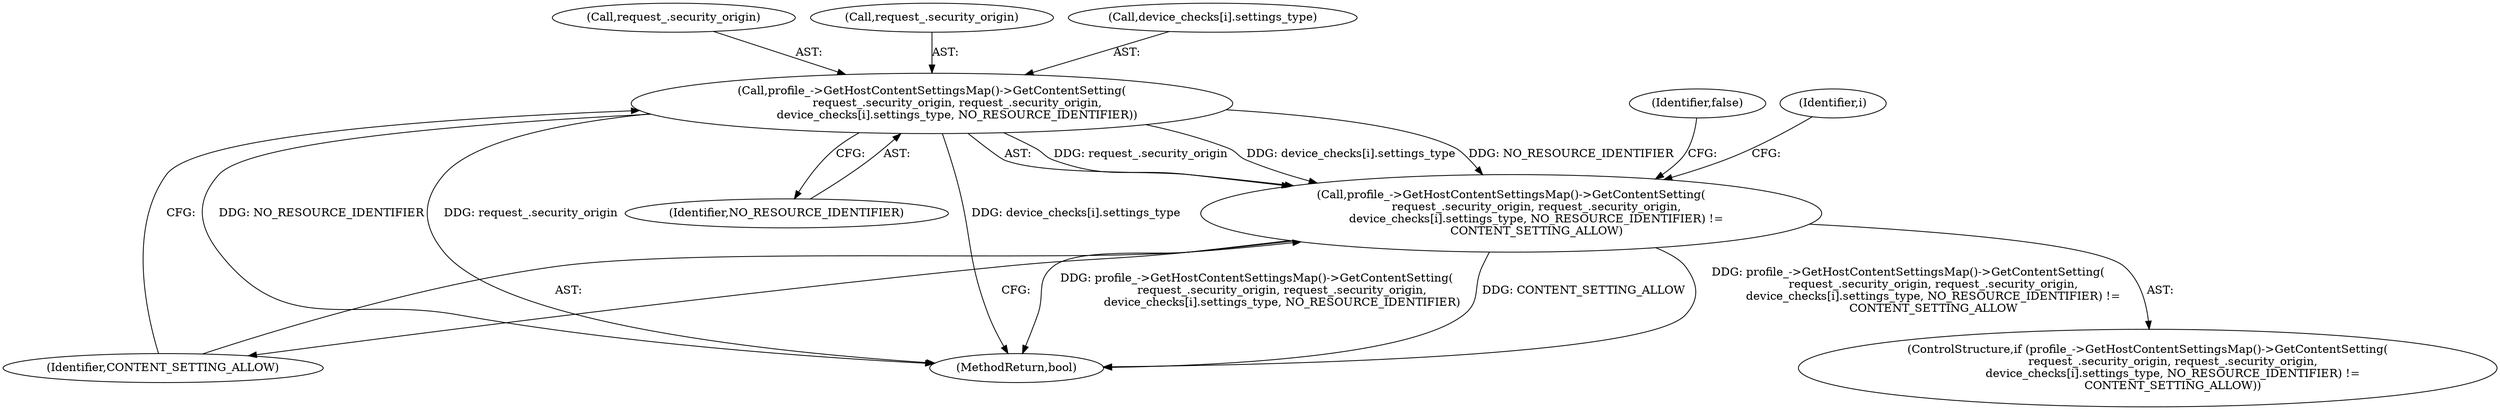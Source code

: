 digraph "0_Chrome_69827e08e9e0a30ce452589705d7336edaffd490_0@array" {
"1000171" [label="(Call,profile_->GetHostContentSettingsMap()->GetContentSetting(\n              request_.security_origin, request_.security_origin,\n              device_checks[i].settings_type, NO_RESOURCE_IDENTIFIER))"];
"1000170" [label="(Call,profile_->GetHostContentSettingsMap()->GetContentSetting(\n              request_.security_origin, request_.security_origin,\n              device_checks[i].settings_type, NO_RESOURCE_IDENTIFIER) !=\n              CONTENT_SETTING_ALLOW)"];
"1000169" [label="(ControlStructure,if (profile_->GetHostContentSettingsMap()->GetContentSetting(\n              request_.security_origin, request_.security_origin,\n              device_checks[i].settings_type, NO_RESOURCE_IDENTIFIER) !=\n              CONTENT_SETTING_ALLOW))"];
"1000187" [label="(Identifier,false)"];
"1000170" [label="(Call,profile_->GetHostContentSettingsMap()->GetContentSetting(\n              request_.security_origin, request_.security_origin,\n              device_checks[i].settings_type, NO_RESOURCE_IDENTIFIER) !=\n              CONTENT_SETTING_ALLOW)"];
"1000190" [label="(MethodReturn,bool)"];
"1000171" [label="(Call,profile_->GetHostContentSettingsMap()->GetContentSetting(\n              request_.security_origin, request_.security_origin,\n              device_checks[i].settings_type, NO_RESOURCE_IDENTIFIER))"];
"1000184" [label="(Identifier,CONTENT_SETTING_ALLOW)"];
"1000122" [label="(Identifier,i)"];
"1000172" [label="(Call,request_.security_origin)"];
"1000175" [label="(Call,request_.security_origin)"];
"1000178" [label="(Call,device_checks[i].settings_type)"];
"1000183" [label="(Identifier,NO_RESOURCE_IDENTIFIER)"];
"1000171" -> "1000170"  [label="AST: "];
"1000171" -> "1000183"  [label="CFG: "];
"1000172" -> "1000171"  [label="AST: "];
"1000175" -> "1000171"  [label="AST: "];
"1000178" -> "1000171"  [label="AST: "];
"1000183" -> "1000171"  [label="AST: "];
"1000184" -> "1000171"  [label="CFG: "];
"1000171" -> "1000190"  [label="DDG: request_.security_origin"];
"1000171" -> "1000190"  [label="DDG: device_checks[i].settings_type"];
"1000171" -> "1000190"  [label="DDG: NO_RESOURCE_IDENTIFIER"];
"1000171" -> "1000170"  [label="DDG: request_.security_origin"];
"1000171" -> "1000170"  [label="DDG: device_checks[i].settings_type"];
"1000171" -> "1000170"  [label="DDG: NO_RESOURCE_IDENTIFIER"];
"1000170" -> "1000169"  [label="AST: "];
"1000170" -> "1000184"  [label="CFG: "];
"1000184" -> "1000170"  [label="AST: "];
"1000187" -> "1000170"  [label="CFG: "];
"1000122" -> "1000170"  [label="CFG: "];
"1000170" -> "1000190"  [label="DDG: CONTENT_SETTING_ALLOW"];
"1000170" -> "1000190"  [label="DDG: profile_->GetHostContentSettingsMap()->GetContentSetting(\n              request_.security_origin, request_.security_origin,\n              device_checks[i].settings_type, NO_RESOURCE_IDENTIFIER) !=\n              CONTENT_SETTING_ALLOW"];
"1000170" -> "1000190"  [label="DDG: profile_->GetHostContentSettingsMap()->GetContentSetting(\n              request_.security_origin, request_.security_origin,\n              device_checks[i].settings_type, NO_RESOURCE_IDENTIFIER)"];
}
